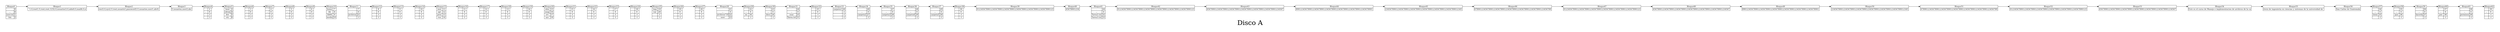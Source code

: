 digraph H {
        label="Disco A";
        fontsize="50"
		graph [pad="0.5", nodesep="0.5", ranksep="1"];
		node [shape=plaintext]
		 rankdir=LR;Bloque0 [
					label=<
					<table  border="0" cellborder="1" cellspacing="0">
					<tr><td colspan="3" port='0'>Bloque0</td></tr><tr><td>.</td><td port='1'>0</td></tr><tr><td>..</td><td port='2'>0</td></tr><tr><td>user.txt</td><td port='3'>1</td></tr><tr><td>bin</td><td port='4'>2</td></tr></table>
						>];	
		
			Bloque5 [
					label=<
					<table  border="0" cellborder="1" cellspacing="0">
					<tr><td colspan="3" port='0'>Bloque5</td></tr><tr><td>boot</td><td port='1'>3</td></tr><tr><td>cdrom</td><td port='2'>4</td></tr><tr><td>dev</td><td port='3'>5</td></tr><tr><td>etc</td><td port='4'>6</td></tr></table>
						>];	
		
			Bloque10 [
					label=<
					<table  border="0" cellborder="1" cellspacing="0">
					<tr><td colspan="3" port='0'>Bloque10</td></tr><tr><td>home</td><td port='1'>7</td></tr><tr><td>lib</td><td port='2'>8</td></tr><tr><td>lib64</td><td port='3'>9</td></tr><tr><td>media</td><td port='4'>10</td></tr></table>
						>];	
		
			Bloque15 [
					label=<
					<table  border="0" cellborder="1" cellspacing="0">
					<tr><td colspan="3" port='0'>Bloque15</td></tr><tr><td>mnt</td><td port='1'>11</td></tr><tr><td>opt</td><td port='2'>12</td></tr><tr><td>proc</td><td port='3'>13</td></tr><tr><td>run</td><td port='4'>14</td></tr></table>
						>];	
		
			Bloque20 [
					label=<
					<table  border="0" cellborder="1" cellspacing="0">
					<tr><td colspan="3" port='0'>Bloque20</td></tr><tr><td>sbin</td><td port='1'>15</td></tr><tr><td>snap</td><td port='2'>16</td></tr><tr><td>srv</td><td port='3'>17</td></tr><tr><td>sys</td><td port='4'>18</td></tr></table>
						>];	
		
			Bloque25 [
					label=<
					<table  border="0" cellborder="1" cellspacing="0">
					<tr><td colspan="3" port='0'>Bloque25</td></tr><tr><td>tmp</td><td port='1'>19</td></tr><tr><td>var</td><td port='2'>20</td></tr><tr><td></td><td port='3'>-1</td></tr><tr><td></td><td port='4'>-1</td></tr></table>
						>];	
		
			Bloque1 [
						label=<
						<table  border="0" cellborder="1" cellspacing="0">
						<tr><td colspan="3" port='0'>Bloque1</td></tr><tr><td port='2'>  1,G,root
1,U,root,root,123
2,G,usuarios
3,G,adm
0,G,mail
4,G,n</td></tr></table>
					>];
			
				Bloque2 [
						label=<
						<table  border="0" cellborder="1" cellspacing="0">
						<tr><td colspan="3" port='0'>Bloque2</td></tr><tr><td port='3'>ews
5,G,sys
2,U,root,usuario1,password
3,U,usuarios,user1,abc
0,</td></tr></table>
					>];
			
				Bloque3 [
						label=<
						<table  border="0" cellborder="1" cellspacing="0">
						<tr><td colspan="3" port='0'>Bloque3</td></tr><tr><td port='4'>U,usuarios,user2,abc
</td></tr></table>
					>];
			
				Bloque4 [
					label=<
					<table  border="0" cellborder="1" cellspacing="0">
					<tr><td colspan="3" port='0'>Bloque4</td></tr><tr><td>.</td><td port='1'>2</td></tr><tr><td>..</td><td port='2'>0</td></tr><tr><td></td><td port='3'>-1</td></tr><tr><td></td><td port='4'>-1</td></tr></table>
						>];	
		
			Bloque6 [
					label=<
					<table  border="0" cellborder="1" cellspacing="0">
					<tr><td colspan="3" port='0'>Bloque6</td></tr><tr><td>.</td><td port='1'>3</td></tr><tr><td>..</td><td port='2'>0</td></tr><tr><td></td><td port='3'>-1</td></tr><tr><td></td><td port='4'>-1</td></tr></table>
						>];	
		
			Bloque7 [
					label=<
					<table  border="0" cellborder="1" cellspacing="0">
					<tr><td colspan="3" port='0'>Bloque7</td></tr><tr><td>.</td><td port='1'>4</td></tr><tr><td>..</td><td port='2'>0</td></tr><tr><td></td><td port='3'>-1</td></tr><tr><td></td><td port='4'>-1</td></tr></table>
						>];	
		
			Bloque8 [
					label=<
					<table  border="0" cellborder="1" cellspacing="0">
					<tr><td colspan="3" port='0'>Bloque8</td></tr><tr><td>.</td><td port='1'>5</td></tr><tr><td>..</td><td port='2'>0</td></tr><tr><td></td><td port='3'>-1</td></tr><tr><td></td><td port='4'>-1</td></tr></table>
						>];	
		
			Bloque9 [
					label=<
					<table  border="0" cellborder="1" cellspacing="0">
					<tr><td colspan="3" port='0'>Bloque9</td></tr><tr><td>.</td><td port='1'>6</td></tr><tr><td>..</td><td port='2'>0</td></tr><tr><td></td><td port='3'>-1</td></tr><tr><td></td><td port='4'>-1</td></tr></table>
						>];	
		
			Bloque11 [
					label=<
					<table  border="0" cellborder="1" cellspacing="0">
					<tr><td colspan="3" port='0'>Bloque11</td></tr><tr><td>.</td><td port='1'>7</td></tr><tr><td>..</td><td port='2'>0</td></tr><tr><td>archivos</td><td port='3'>21</td></tr><tr><td></td><td port='4'>-1</td></tr></table>
						>];	
		
			Bloque12 [
					label=<
					<table  border="0" cellborder="1" cellspacing="0">
					<tr><td colspan="3" port='0'>Bloque12</td></tr><tr><td>.</td><td port='1'>8</td></tr><tr><td>..</td><td port='2'>0</td></tr><tr><td></td><td port='3'>-1</td></tr><tr><td></td><td port='4'>-1</td></tr></table>
						>];	
		
			Bloque13 [
					label=<
					<table  border="0" cellborder="1" cellspacing="0">
					<tr><td colspan="3" port='0'>Bloque13</td></tr><tr><td>.</td><td port='1'>9</td></tr><tr><td>..</td><td port='2'>0</td></tr><tr><td></td><td port='3'>-1</td></tr><tr><td></td><td port='4'>-1</td></tr></table>
						>];	
		
			Bloque14 [
					label=<
					<table  border="0" cellborder="1" cellspacing="0">
					<tr><td colspan="3" port='0'>Bloque14</td></tr><tr><td>.</td><td port='1'>10</td></tr><tr><td>..</td><td port='2'>0</td></tr><tr><td></td><td port='3'>-1</td></tr><tr><td></td><td port='4'>-1</td></tr></table>
						>];	
		
			Bloque16 [
					label=<
					<table  border="0" cellborder="1" cellspacing="0">
					<tr><td colspan="3" port='0'>Bloque16</td></tr><tr><td>.</td><td port='1'>11</td></tr><tr><td>..</td><td port='2'>0</td></tr><tr><td></td><td port='3'>-1</td></tr><tr><td></td><td port='4'>-1</td></tr></table>
						>];	
		
			Bloque17 [
					label=<
					<table  border="0" cellborder="1" cellspacing="0">
					<tr><td colspan="3" port='0'>Bloque17</td></tr><tr><td>.</td><td port='1'>12</td></tr><tr><td>..</td><td port='2'>0</td></tr><tr><td></td><td port='3'>-1</td></tr><tr><td></td><td port='4'>-1</td></tr></table>
						>];	
		
			Bloque18 [
					label=<
					<table  border="0" cellborder="1" cellspacing="0">
					<tr><td colspan="3" port='0'>Bloque18</td></tr><tr><td>.</td><td port='1'>13</td></tr><tr><td>..</td><td port='2'>0</td></tr><tr><td></td><td port='3'>-1</td></tr><tr><td></td><td port='4'>-1</td></tr></table>
						>];	
		
			Bloque19 [
					label=<
					<table  border="0" cellborder="1" cellspacing="0">
					<tr><td colspan="3" port='0'>Bloque19</td></tr><tr><td>.</td><td port='1'>14</td></tr><tr><td>..</td><td port='2'>0</td></tr><tr><td></td><td port='3'>-1</td></tr><tr><td></td><td port='4'>-1</td></tr></table>
						>];	
		
			Bloque21 [
					label=<
					<table  border="0" cellborder="1" cellspacing="0">
					<tr><td colspan="3" port='0'>Bloque21</td></tr><tr><td>.</td><td port='1'>15</td></tr><tr><td>..</td><td port='2'>0</td></tr><tr><td></td><td port='3'>-1</td></tr><tr><td></td><td port='4'>-1</td></tr></table>
						>];	
		
			Bloque22 [
					label=<
					<table  border="0" cellborder="1" cellspacing="0">
					<tr><td colspan="3" port='0'>Bloque22</td></tr><tr><td>.</td><td port='1'>16</td></tr><tr><td>..</td><td port='2'>0</td></tr><tr><td></td><td port='3'>-1</td></tr><tr><td></td><td port='4'>-1</td></tr></table>
						>];	
		
			Bloque23 [
					label=<
					<table  border="0" cellborder="1" cellspacing="0">
					<tr><td colspan="3" port='0'>Bloque23</td></tr><tr><td>.</td><td port='1'>17</td></tr><tr><td>..</td><td port='2'>0</td></tr><tr><td></td><td port='3'>-1</td></tr><tr><td></td><td port='4'>-1</td></tr></table>
						>];	
		
			Bloque24 [
					label=<
					<table  border="0" cellborder="1" cellspacing="0">
					<tr><td colspan="3" port='0'>Bloque24</td></tr><tr><td>.</td><td port='1'>18</td></tr><tr><td>..</td><td port='2'>0</td></tr><tr><td></td><td port='3'>-1</td></tr><tr><td></td><td port='4'>-1</td></tr></table>
						>];	
		
			Bloque26 [
					label=<
					<table  border="0" cellborder="1" cellspacing="0">
					<tr><td colspan="3" port='0'>Bloque26</td></tr><tr><td>.</td><td port='1'>19</td></tr><tr><td>..</td><td port='2'>0</td></tr><tr><td></td><td port='3'>-1</td></tr><tr><td></td><td port='4'>-1</td></tr></table>
						>];	
		
			Bloque27 [
					label=<
					<table  border="0" cellborder="1" cellspacing="0">
					<tr><td colspan="3" port='0'>Bloque27</td></tr><tr><td>.</td><td port='1'>20</td></tr><tr><td>..</td><td port='2'>0</td></tr><tr><td></td><td port='3'>-1</td></tr><tr><td></td><td port='4'>-1</td></tr></table>
						>];	
		
			Bloque28 [
					label=<
					<table  border="0" cellborder="1" cellspacing="0">
					<tr><td colspan="3" port='0'>Bloque28</td></tr><tr><td>.</td><td port='1'>21</td></tr><tr><td>..</td><td port='2'>0</td></tr><tr><td>archivos"19</td><td port='3'>22</td></tr><tr><td>user</td><td port='4'>23</td></tr></table>
						>];	
		
			Bloque33 [
					label=<
					<table  border="0" cellborder="1" cellspacing="0">
					<tr><td colspan="3" port='0'>Bloque33</td></tr><tr><td>carpeta1</td><td port='1'>26</td></tr><tr><td></td><td port='2'>-1</td></tr><tr><td></td><td port='3'>-1</td></tr><tr><td></td><td port='4'>-1</td></tr></table>
						>];	
		
			Bloque29 [
					label=<
					<table  border="0" cellborder="1" cellspacing="0">
					<tr><td colspan="3" port='0'>Bloque29</td></tr><tr><td>.</td><td port='1'>22</td></tr><tr><td>..</td><td port='2'>0</td></tr><tr><td>no</td><td port='3'>34</td></tr><tr><td></td><td port='4'>-1</td></tr></table>
						>];	
		
			Bloque30 [
					label=<
					<table  border="0" cellborder="1" cellspacing="0">
					<tr><td colspan="3" port='0'>Bloque30</td></tr><tr><td>.</td><td port='1'>23</td></tr><tr><td>..</td><td port='2'>0</td></tr><tr><td>docs</td><td port='3'>24</td></tr><tr><td></td><td port='4'>-1</td></tr></table>
						>];	
		
			Bloque31 [
					label=<
					<table  border="0" cellborder="1" cellspacing="0">
					<tr><td colspan="3" port='0'>Bloque31</td></tr><tr><td>.</td><td port='1'>24</td></tr><tr><td>..</td><td port='2'>0</td></tr><tr><td>usac</td><td port='3'>25</td></tr><tr><td>Tarea.txt</td><td port='4'>31</td></tr></table>
						>];	
		
			Bloque41 [
					label=<
					<table  border="0" cellborder="1" cellspacing="0">
					<tr><td colspan="3" port='0'>Bloque41</td></tr><tr><td>.</td><td port='1'>24</td></tr><tr><td>..</td><td port='2'>0</td></tr><tr><td>Tarea2.txt</td><td port='3'>32</td></tr><tr><td>Tarea3.txt</td><td port='4'>33</td></tr></table>
						>];	
		
			Bloque32 [
					label=<
					<table  border="0" cellborder="1" cellspacing="0">
					<tr><td colspan="3" port='0'>Bloque32</td></tr><tr><td>.</td><td port='1'>25</td></tr><tr><td>..</td><td port='2'>0</td></tr><tr><td></td><td port='3'>-1</td></tr><tr><td></td><td port='4'>-1</td></tr></table>
						>];	
		
			Bloque34 [
					label=<
					<table  border="0" cellborder="1" cellspacing="0">
					<tr><td colspan="3" port='0'>Bloque34</td></tr><tr><td>.</td><td port='1'>26</td></tr><tr><td>..</td><td port='2'>0</td></tr><tr><td>carpeta2</td><td port='3'>27</td></tr><tr><td></td><td port='4'>-1</td></tr></table>
						>];	
		
			Bloque35 [
					label=<
					<table  border="0" cellborder="1" cellspacing="0">
					<tr><td colspan="3" port='0'>Bloque35</td></tr><tr><td>.</td><td port='1'>27</td></tr><tr><td>..</td><td port='2'>0</td></tr><tr><td>carpeta3</td><td port='3'>28</td></tr><tr><td></td><td port='4'>-1</td></tr></table>
						>];	
		
			Bloque36 [
					label=<
					<table  border="0" cellborder="1" cellspacing="0">
					<tr><td colspan="3" port='0'>Bloque36</td></tr><tr><td>.</td><td port='1'>28</td></tr><tr><td>..</td><td port='2'>0</td></tr><tr><td>carpeta4</td><td port='3'>29</td></tr><tr><td></td><td port='4'>-1</td></tr></table>
						>];	
		
			Bloque37 [
					label=<
					<table  border="0" cellborder="1" cellspacing="0">
					<tr><td colspan="3" port='0'>Bloque37</td></tr><tr><td>.</td><td port='1'>29</td></tr><tr><td>..</td><td port='2'>0</td></tr><tr><td>carpeta5</td><td port='3'>30</td></tr><tr><td></td><td port='4'>-1</td></tr></table>
						>];	
		
			Bloque38 [
					label=<
					<table  border="0" cellborder="1" cellspacing="0">
					<tr><td colspan="3" port='0'>Bloque38</td></tr><tr><td>.</td><td port='1'>30</td></tr><tr><td>..</td><td port='2'>0</td></tr><tr><td></td><td port='3'>-1</td></tr><tr><td></td><td port='4'>-1</td></tr></table>
						>];	
		
			Bloque39 [
						label=<
						<table  border="0" cellborder="1" cellspacing="0">
						<tr><td colspan="3" port='0'>Bloque39</td></tr><tr><td port='40'>0123456789012345678901234567890123456789012345678901234567890123</td></tr></table>
					>];
			
				Bloque40 [
						label=<
						<table  border="0" cellborder="1" cellspacing="0">
						<tr><td colspan="3" port='0'>Bloque40</td></tr><tr><td port='41'>45678901234</td></tr></table>
					>];
			
				Bloque42 [
						label=<
						<table  border="0" cellborder="1" cellspacing="0">
						<tr><td colspan="3" port='0'>Bloque42</td></tr><tr><td port='43'>0123456789012345678901234567890123456789012345678901234567890123</td></tr></table>
					>];
			
				Bloque43 [
						label=<
						<table  border="0" cellborder="1" cellspacing="0">
						<tr><td colspan="3" port='0'>Bloque43</td></tr><tr><td port='44'>4567890123456789012345678901234567890123456789012345678901234567</td></tr></table>
					>];
			
				Bloque44 [
						label=<
						<table  border="0" cellborder="1" cellspacing="0">
						<tr><td colspan="3" port='0'>Bloque44</td></tr><tr><td port='45'>8901234567890123456789012345678901234567890123456789012345678901</td></tr></table>
					>];
			
				Bloque45 [
						label=<
						<table  border="0" cellborder="1" cellspacing="0">
						<tr><td colspan="3" port='0'>Bloque45</td></tr><tr><td port='46'>2345678901234567890123456789012345678901234567890123456789012345</td></tr></table>
					>];
			
				Bloque46 [
						label=<
						<table  border="0" cellborder="1" cellspacing="0">
						<tr><td colspan="3" port='0'>Bloque46</td></tr><tr><td port='47'>6789012345678901234567890123456789012345678901234567890123456789</td></tr></table>
					>];
			
				Bloque47 [
						label=<
						<table  border="0" cellborder="1" cellspacing="0">
						<tr><td colspan="3" port='0'>Bloque47</td></tr><tr><td port='48'>0123456789012345678901234567890123456789012345678901234567890123</td></tr></table>
					>];
			
				Bloque48 [
						label=<
						<table  border="0" cellborder="1" cellspacing="0">
						<tr><td colspan="3" port='0'>Bloque48</td></tr><tr><td port='49'>4567890123456789012345678901234567890123456789012345678901234567</td></tr></table>
					>];
			
				Bloque49 [
						label=<
						<table  border="0" cellborder="1" cellspacing="0">
						<tr><td colspan="3" port='0'>Bloque49</td></tr><tr><td port='50'>8901234567890123456789012345678901234567890123456789012345678901</td></tr></table>
					>];
			
				Bloque50 [
						label=<
						<table  border="0" cellborder="1" cellspacing="0">
						<tr><td colspan="3" port='0'>Bloque50</td></tr><tr><td port='51'>2345678901234567890123456789012345678901234567890123456789012345</td></tr></table>
					>];
			
				Bloque51 [
						label=<
						<table  border="0" cellborder="1" cellspacing="0">
						<tr><td colspan="3" port='0'>Bloque51</td></tr><tr><td port='52'>6789012345678901234567890123456789012345678901234567890123456789</td></tr></table>
					>];
			
				Bloque52 [
						label=<
						<table  border="0" cellborder="1" cellspacing="0">
						<tr><td colspan="3" port='0'>Bloque52</td></tr><tr><td port='53'>0123456789012345678901234567890123456789012345678901234567890123</td></tr></table>
					>];
			
				Bloque53 [
						label=<
						<table  border="0" cellborder="1" cellspacing="0">
						<tr><td colspan="3" port='0'>Bloque53</td></tr><tr><td port='54'>4567890123456789012345678901234567890123456789012345678901234567</td></tr></table>
					>];
			
				Bloque54 [
						label=<
						<table  border="0" cellborder="1" cellspacing="0">
						<tr><td colspan="3" port='0'>Bloque54</td></tr><tr><td port='55'>Este es el curso de Manejo e implementacion de archivos de la ca</td></tr></table>
					>];
			
				Bloque55 [
						label=<
						<table  border="0" cellborder="1" cellspacing="0">
						<tr><td colspan="3" port='0'>Bloque55</td></tr><tr><td port='56'>rrera de ingenieria en ciencias y sistemas de la universidad de </td></tr></table>
					>];
			
				Bloque56 [
						label=<
						<table  border="0" cellborder="1" cellspacing="0">
						<tr><td colspan="3" port='0'>Bloque56</td></tr><tr><td port='57'>San Carlos de Guatemala</td></tr></table>
					>];
			
				Bloque57 [
					label=<
					<table  border="0" cellborder="1" cellspacing="0">
					<tr><td colspan="3" port='0'>Bloque57</td></tr><tr><td>.</td><td port='1'>34</td></tr><tr><td>..</td><td port='2'>0</td></tr><tr><td>tiene</td><td port='3'>35</td></tr><tr><td></td><td port='4'>-1</td></tr></table>
						>];	
		
			Bloque58 [
					label=<
					<table  border="0" cellborder="1" cellspacing="0">
					<tr><td colspan="3" port='0'>Bloque58</td></tr><tr><td>.</td><td port='1'>35</td></tr><tr><td>..</td><td port='2'>0</td></tr><tr><td>que</td><td port='3'>36</td></tr><tr><td></td><td port='4'>-1</td></tr></table>
						>];	
		
			Bloque59 [
					label=<
					<table  border="0" cellborder="1" cellspacing="0">
					<tr><td colspan="3" port='0'>Bloque59</td></tr><tr><td>.</td><td port='1'>36</td></tr><tr><td>..</td><td port='2'>0</td></tr><tr><td>hacerla</td><td port='3'>37</td></tr><tr><td></td><td port='4'>-1</td></tr></table>
						>];	
		
			Bloque60 [
					label=<
					<table  border="0" cellborder="1" cellspacing="0">
					<tr><td colspan="3" port='0'>Bloque60</td></tr><tr><td>.</td><td port='1'>37</td></tr><tr><td>..</td><td port='2'>0</td></tr><tr><td>por</td><td port='3'>38</td></tr><tr><td></td><td port='4'>-1</td></tr></table>
						>];	
		
			Bloque61 [
					label=<
					<table  border="0" cellborder="1" cellspacing="0">
					<tr><td colspan="3" port='0'>Bloque61</td></tr><tr><td>.</td><td port='1'>38</td></tr><tr><td>..</td><td port='2'>0</td></tr><tr><td>permisos</td><td port='3'>39</td></tr><tr><td></td><td port='4'>-1</td></tr></table>
						>];	
		
			Bloque62 [
					label=<
					<table  border="0" cellborder="1" cellspacing="0">
					<tr><td colspan="3" port='0'>Bloque62</td></tr><tr><td>.</td><td port='1'>39</td></tr><tr><td>..</td><td port='2'>0</td></tr><tr><td></td><td port='3'>-1</td></tr><tr><td></td><td port='4'>-1</td></tr></table>
						>];	
		
			Bloque0:0:e->Bloque1:0:w
Bloque1:0:e->Bloque2:0:w
Bloque2:0:e->Bloque3:0:w
Bloque3:0:e->Bloque4:0:w
Bloque4:0:e->Bloque5:0:w
Bloque5:0:e->Bloque6:0:w
Bloque6:0:e->Bloque7:0:w
Bloque7:0:e->Bloque8:0:w
Bloque8:0:e->Bloque9:0:w
Bloque9:0:e->Bloque10:0:w
Bloque10:0:e->Bloque11:0:w
Bloque11:0:e->Bloque12:0:w
Bloque12:0:e->Bloque13:0:w
Bloque13:0:e->Bloque14:0:w
Bloque14:0:e->Bloque15:0:w
Bloque15:0:e->Bloque16:0:w
Bloque16:0:e->Bloque17:0:w
Bloque17:0:e->Bloque18:0:w
Bloque18:0:e->Bloque19:0:w
Bloque19:0:e->Bloque20:0:w
Bloque20:0:e->Bloque21:0:w
Bloque21:0:e->Bloque22:0:w
Bloque22:0:e->Bloque23:0:w
Bloque23:0:e->Bloque24:0:w
Bloque24:0:e->Bloque25:0:w
Bloque25:0:e->Bloque26:0:w
Bloque26:0:e->Bloque27:0:w
Bloque27:0:e->Bloque28:0:w
Bloque28:0:e->Bloque29:0:w
Bloque29:0:e->Bloque30:0:w
Bloque30:0:e->Bloque31:0:w
Bloque31:0:e->Bloque32:0:w
Bloque32:0:e->Bloque33:0:w
Bloque33:0:e->Bloque34:0:w
Bloque34:0:e->Bloque35:0:w
Bloque35:0:e->Bloque36:0:w
Bloque36:0:e->Bloque37:0:w
Bloque37:0:e->Bloque38:0:w
Bloque38:0:e->Bloque39:0:w
Bloque39:0:e->Bloque40:0:w
Bloque40:0:e->Bloque41:0:w
Bloque41:0:e->Bloque42:0:w
Bloque42:0:e->Bloque43:0:w
Bloque43:0:e->Bloque44:0:w
Bloque44:0:e->Bloque45:0:w
Bloque45:0:e->Bloque46:0:w
Bloque46:0:e->Bloque47:0:w
Bloque47:0:e->Bloque48:0:w
Bloque48:0:e->Bloque49:0:w
Bloque49:0:e->Bloque50:0:w
Bloque50:0:e->Bloque51:0:w
Bloque51:0:e->Bloque52:0:w
Bloque52:0:e->Bloque53:0:w
Bloque53:0:e->Bloque54:0:w
Bloque54:0:e->Bloque55:0:w
Bloque55:0:e->Bloque56:0:w
Bloque56:0:e->Bloque57:0:w
Bloque57:0:e->Bloque58:0:w
Bloque58:0:e->Bloque59:0:w
Bloque59:0:e->Bloque60:0:w
Bloque60:0:e->Bloque61:0:w
Bloque61:0:e->Bloque62:0:w
}